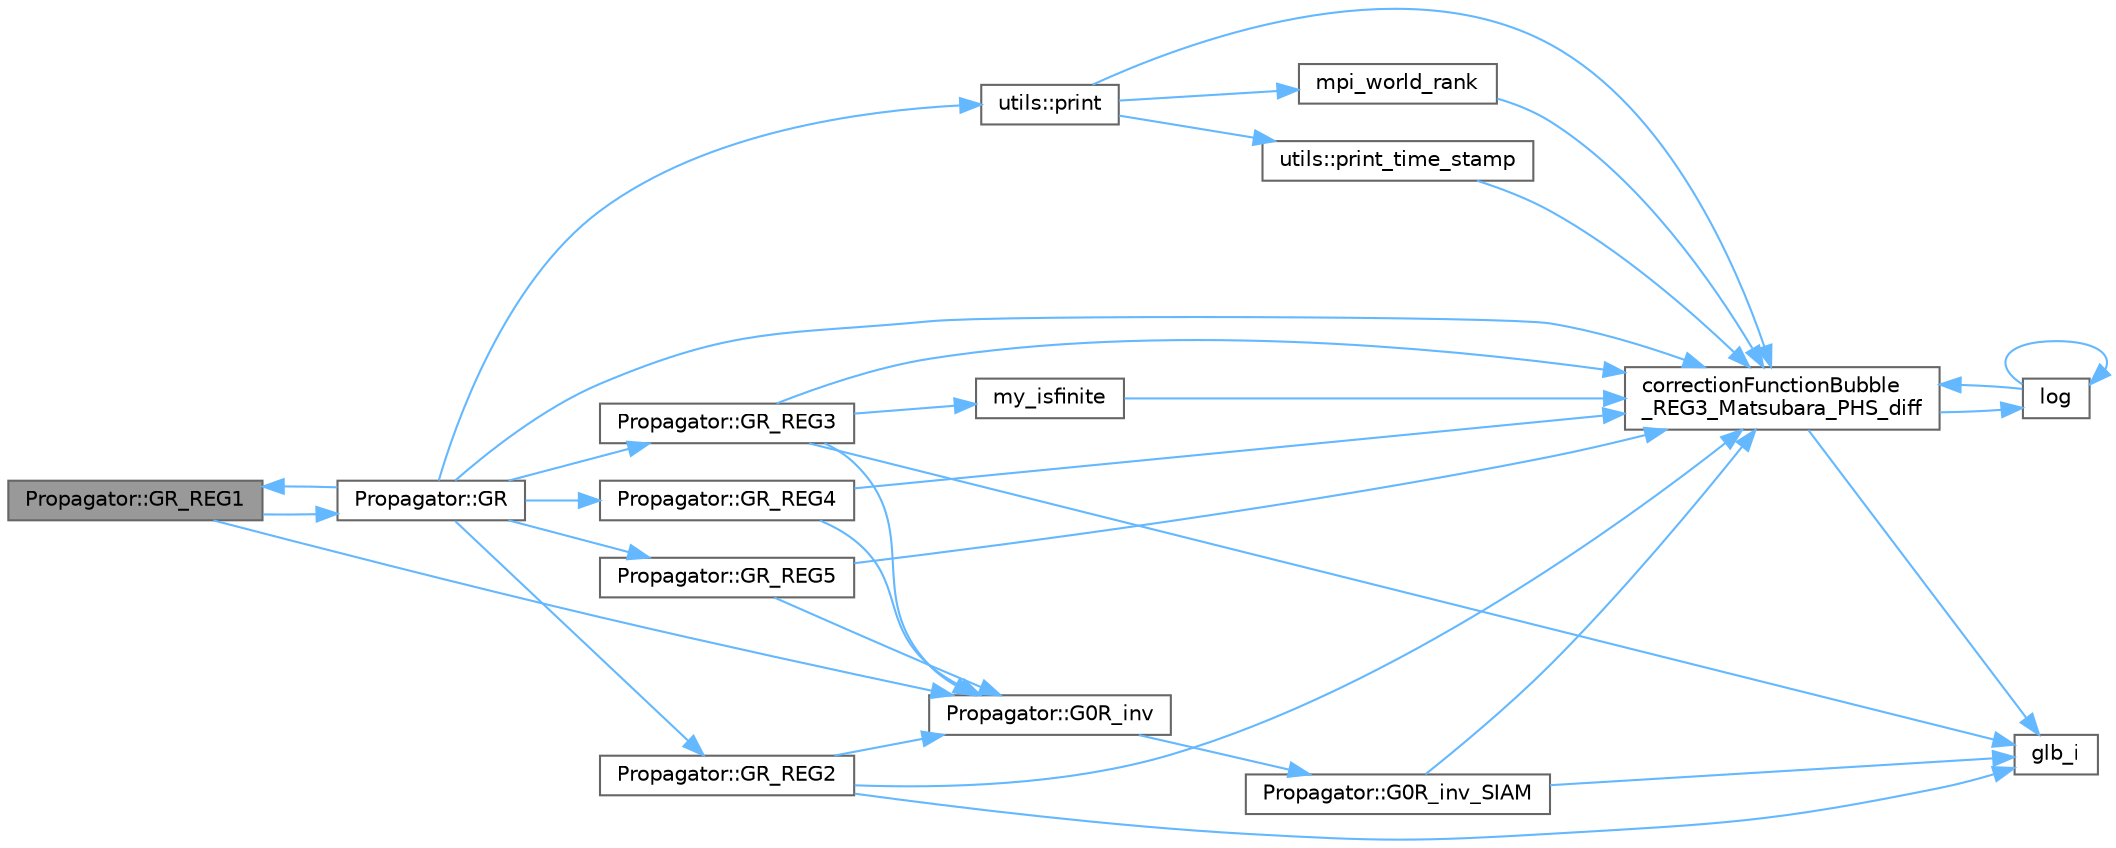 digraph "Propagator::GR_REG1"
{
 // INTERACTIVE_SVG=YES
 // LATEX_PDF_SIZE
  bgcolor="transparent";
  edge [fontname=Helvetica,fontsize=10,labelfontname=Helvetica,labelfontsize=10];
  node [fontname=Helvetica,fontsize=10,shape=box,height=0.2,width=0.4];
  rankdir="LR";
  Node1 [id="Node000001",label="Propagator::GR_REG1",height=0.2,width=0.4,color="gray40", fillcolor="grey60", style="filled", fontcolor="black",tooltip="propagators for REG == 1"];
  Node1 -> Node2 [id="edge1_Node000001_Node000002",color="steelblue1",style="solid",tooltip=" "];
  Node2 [id="Node000002",label="Propagator::G0R_inv",height=0.2,width=0.4,color="grey40", fillcolor="white", style="filled",URL="$d2/d34/classPropagator.html#aa09164a513560ac95cd1c7ce0e271eab",tooltip=" "];
  Node2 -> Node3 [id="edge2_Node000002_Node000003",color="steelblue1",style="solid",tooltip=" "];
  Node3 [id="Node000003",label="Propagator::G0R_inv_SIAM",height=0.2,width=0.4,color="grey40", fillcolor="white", style="filled",URL="$d2/d34/classPropagator.html#ada412877562e746afa7f6803d588fbbd",tooltip=" "];
  Node3 -> Node4 [id="edge3_Node000003_Node000004",color="steelblue1",style="solid",tooltip=" "];
  Node4 [id="Node000004",label="correctionFunctionBubble\l_REG3_Matsubara_PHS_diff",height=0.2,width=0.4,color="grey40", fillcolor="white", style="filled",URL="$dd/dea/bubble__corrections_8hpp.html#aff27784f97591f505f77ff0065ab57af",tooltip=" "];
  Node4 -> Node5 [id="edge4_Node000004_Node000005",color="steelblue1",style="solid",tooltip=" "];
  Node5 [id="Node000005",label="glb_i",height=0.2,width=0.4,color="grey40", fillcolor="white", style="filled",URL="$d7/d59/data__structures_8hpp.html#ae0c8f095bd2588bb4d374b002c94a90d",tooltip=" "];
  Node4 -> Node6 [id="edge5_Node000004_Node000006",color="steelblue1",style="solid",tooltip=" "];
  Node6 [id="Node000006",label="log",height=0.2,width=0.4,color="grey40", fillcolor="white", style="filled",URL="$d7/d43/KramersKronig_8c_09_09.html#ad9512117c829517886f44895ef9ece90",tooltip=" "];
  Node6 -> Node4 [id="edge6_Node000006_Node000004",color="steelblue1",style="solid",tooltip=" "];
  Node6 -> Node6 [id="edge7_Node000006_Node000006",color="steelblue1",style="solid",tooltip=" "];
  Node3 -> Node5 [id="edge8_Node000003_Node000005",color="steelblue1",style="solid",tooltip=" "];
  Node1 -> Node7 [id="edge9_Node000001_Node000007",color="steelblue1",style="solid",tooltip=" "];
  Node7 [id="Node000007",label="Propagator::GR",height=0.2,width=0.4,color="grey40", fillcolor="white", style="filled",URL="$d2/d34/classPropagator.html#a919bf81b77f569c10b00457cddce1ac4",tooltip=" "];
  Node7 -> Node4 [id="edge10_Node000007_Node000004",color="steelblue1",style="solid",tooltip=" "];
  Node7 -> Node1 [id="edge11_Node000007_Node000001",color="steelblue1",style="solid",tooltip=" "];
  Node7 -> Node8 [id="edge12_Node000007_Node000008",color="steelblue1",style="solid",tooltip=" "];
  Node8 [id="Node000008",label="Propagator::GR_REG2",height=0.2,width=0.4,color="grey40", fillcolor="white", style="filled",URL="$d2/d34/classPropagator.html#afc124b80502bc51f16422bf23fb94238",tooltip="propagators for REG == 2"];
  Node8 -> Node4 [id="edge13_Node000008_Node000004",color="steelblue1",style="solid",tooltip=" "];
  Node8 -> Node2 [id="edge14_Node000008_Node000002",color="steelblue1",style="solid",tooltip=" "];
  Node8 -> Node5 [id="edge15_Node000008_Node000005",color="steelblue1",style="solid",tooltip=" "];
  Node7 -> Node9 [id="edge16_Node000007_Node000009",color="steelblue1",style="solid",tooltip=" "];
  Node9 [id="Node000009",label="Propagator::GR_REG3",height=0.2,width=0.4,color="grey40", fillcolor="white", style="filled",URL="$d2/d34/classPropagator.html#ad58766e9d35e717c0a7c2a7d3986e4a8",tooltip="propagators for REG == 3"];
  Node9 -> Node4 [id="edge17_Node000009_Node000004",color="steelblue1",style="solid",tooltip=" "];
  Node9 -> Node2 [id="edge18_Node000009_Node000002",color="steelblue1",style="solid",tooltip=" "];
  Node9 -> Node5 [id="edge19_Node000009_Node000005",color="steelblue1",style="solid",tooltip=" "];
  Node9 -> Node10 [id="edge20_Node000009_Node000010",color="steelblue1",style="solid",tooltip=" "];
  Node10 [id="Node000010",label="my_isfinite",height=0.2,width=0.4,color="grey40", fillcolor="white", style="filled",URL="$da/d4d/data__structures_8c_09_09.html#a1b776da091e98686fc5f400e4f91ea9d",tooltip=" "];
  Node10 -> Node4 [id="edge21_Node000010_Node000004",color="steelblue1",style="solid",tooltip=" "];
  Node7 -> Node11 [id="edge22_Node000007_Node000011",color="steelblue1",style="solid",tooltip=" "];
  Node11 [id="Node000011",label="Propagator::GR_REG4",height=0.2,width=0.4,color="grey40", fillcolor="white", style="filled",URL="$d2/d34/classPropagator.html#ac5d014e3176022a797269f2a4792c7f5",tooltip="propagators for REG == 3"];
  Node11 -> Node4 [id="edge23_Node000011_Node000004",color="steelblue1",style="solid",tooltip=" "];
  Node11 -> Node2 [id="edge24_Node000011_Node000002",color="steelblue1",style="solid",tooltip=" "];
  Node7 -> Node12 [id="edge25_Node000007_Node000012",color="steelblue1",style="solid",tooltip=" "];
  Node12 [id="Node000012",label="Propagator::GR_REG5",height=0.2,width=0.4,color="grey40", fillcolor="white", style="filled",URL="$d2/d34/classPropagator.html#a50f24f1dcea3718f52849344fc6ac024",tooltip="propagators for REG == 5"];
  Node12 -> Node4 [id="edge26_Node000012_Node000004",color="steelblue1",style="solid",tooltip=" "];
  Node12 -> Node2 [id="edge27_Node000012_Node000002",color="steelblue1",style="solid",tooltip=" "];
  Node7 -> Node13 [id="edge28_Node000007_Node000013",color="steelblue1",style="solid",tooltip=" "];
  Node13 [id="Node000013",label="utils::print",height=0.2,width=0.4,color="grey40", fillcolor="white", style="filled",URL="$d6/d84/namespaceutils.html#ad566cc1586ac4598d5823caa71620eb5",tooltip=" "];
  Node13 -> Node4 [id="edge29_Node000013_Node000004",color="steelblue1",style="solid",tooltip=" "];
  Node13 -> Node14 [id="edge30_Node000013_Node000014",color="steelblue1",style="solid",tooltip=" "];
  Node14 [id="Node000014",label="mpi_world_rank",height=0.2,width=0.4,color="grey40", fillcolor="white", style="filled",URL="$d4/dda/mpi__setup_8c_09_09.html#a191972e98e51a56d90e8e5f750496c7d",tooltip=" "];
  Node14 -> Node4 [id="edge31_Node000014_Node000004",color="steelblue1",style="solid",tooltip=" "];
  Node13 -> Node15 [id="edge32_Node000013_Node000015",color="steelblue1",style="solid",tooltip=" "];
  Node15 [id="Node000015",label="utils::print_time_stamp",height=0.2,width=0.4,color="grey40", fillcolor="white", style="filled",URL="$d6/d84/namespaceutils.html#ac76a8cfe22f29cfa7738ebd9972f60c8",tooltip=" "];
  Node15 -> Node4 [id="edge33_Node000015_Node000004",color="steelblue1",style="solid",tooltip=" "];
}
